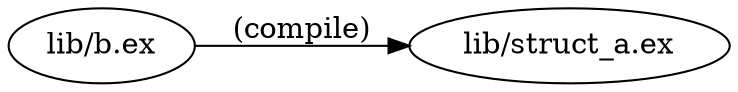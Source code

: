 
digraph "xref graph" {
rankdir=LR
  "lib/struct_a.ex"
  "lib/b.ex" -> "lib/struct_a.ex" [label="(compile)"]
  "lib/b.ex"
}
